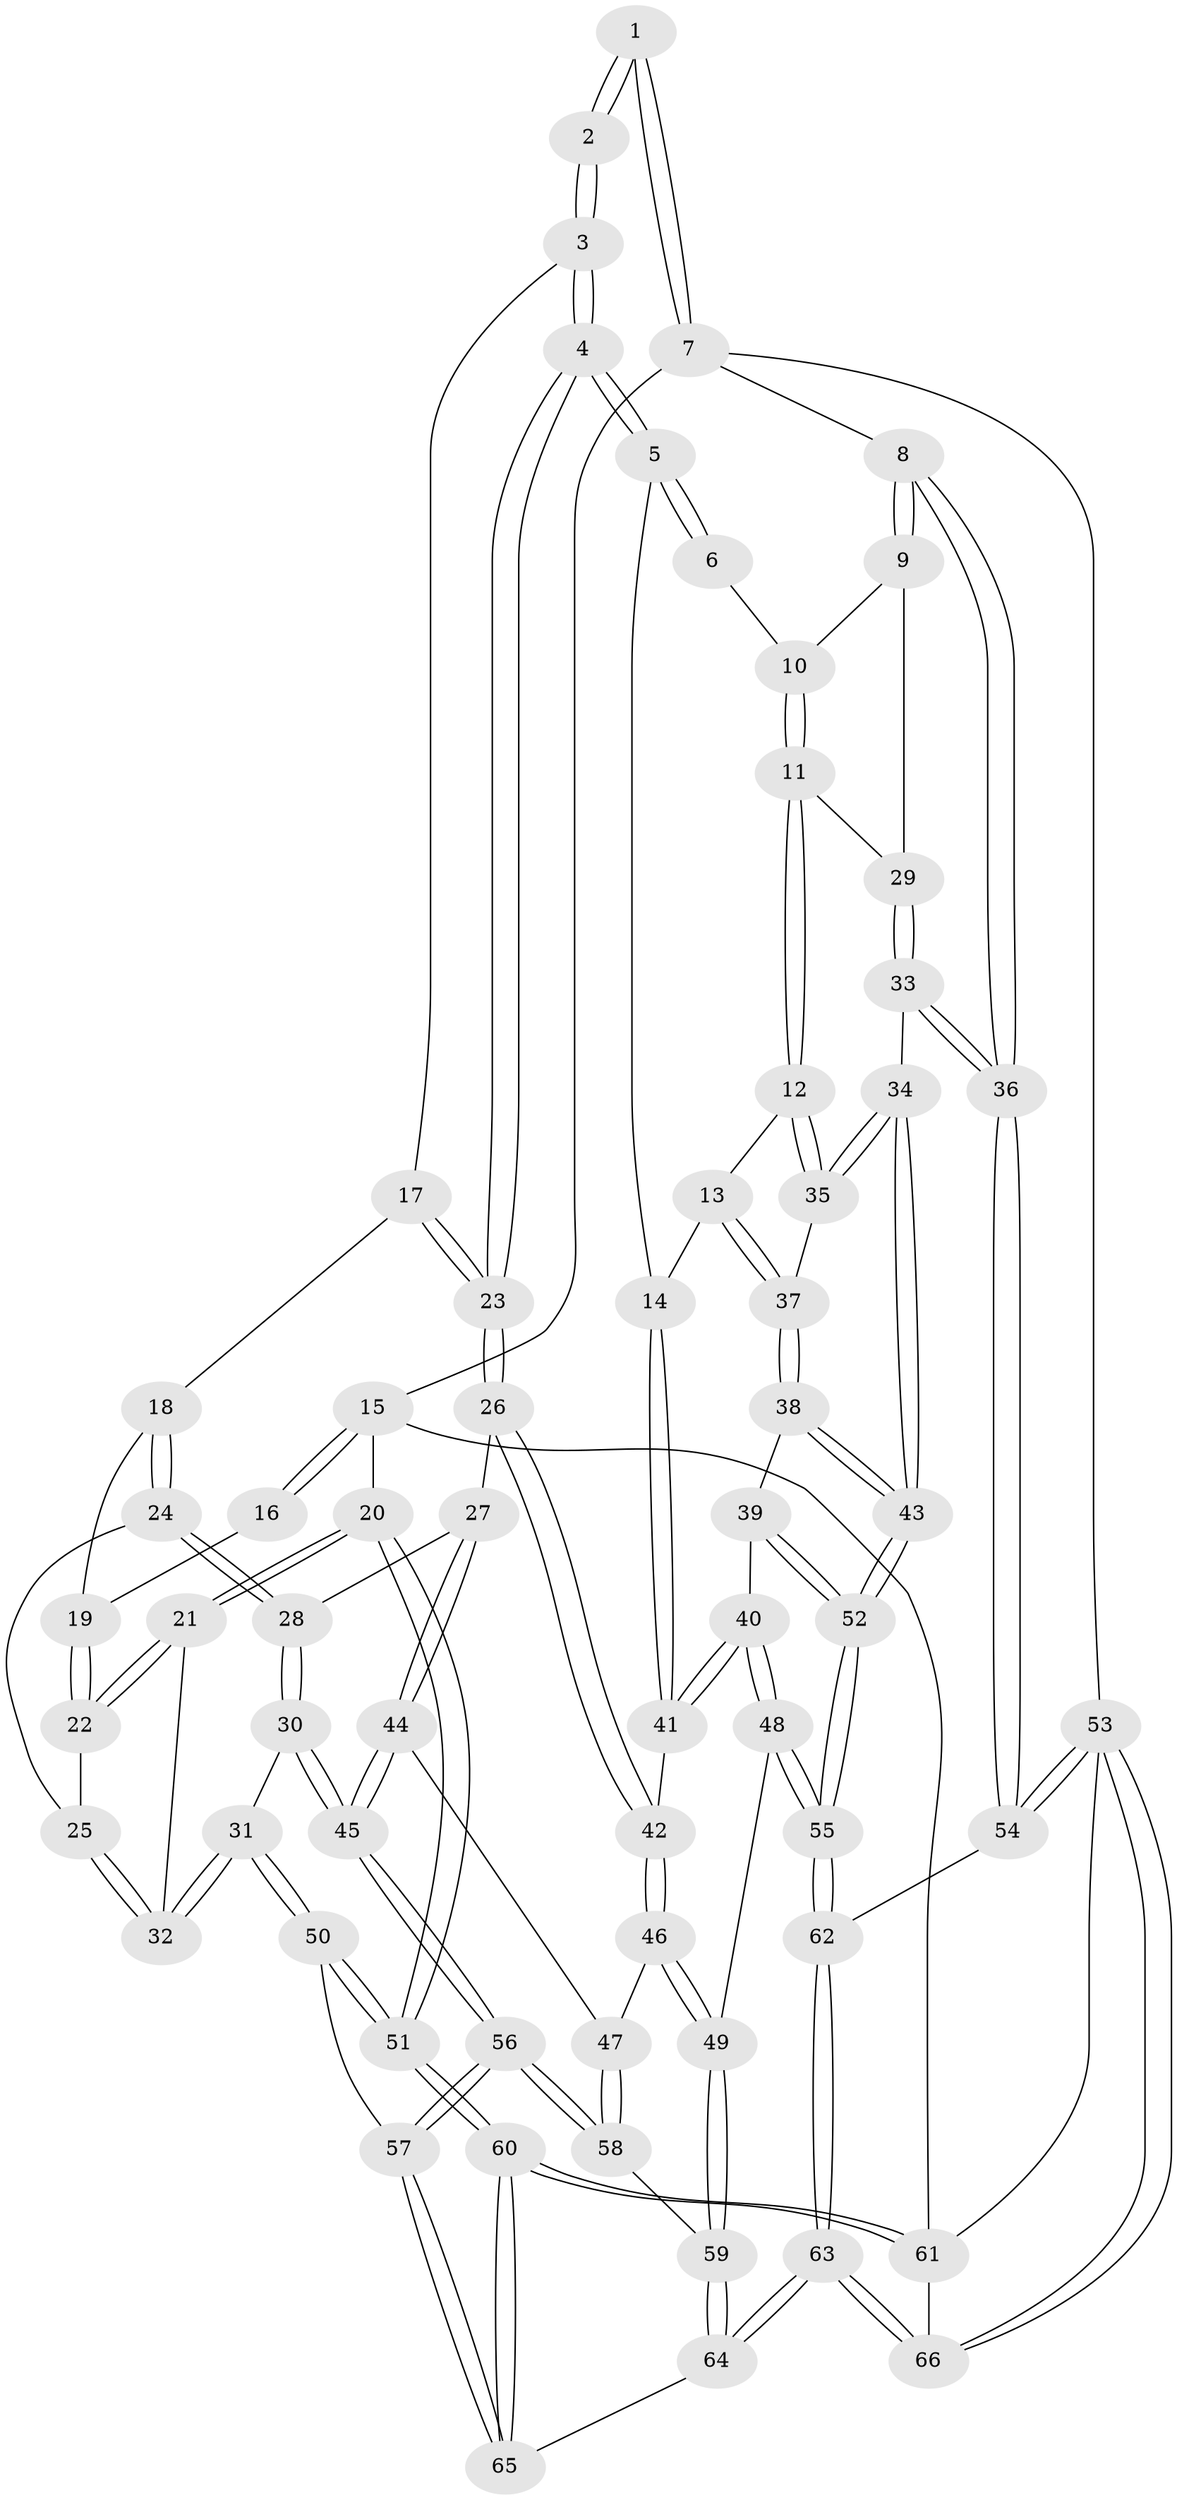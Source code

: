 // coarse degree distribution, {2: 0.2, 5: 0.15, 4: 0.25, 3: 0.35, 6: 0.05}
// Generated by graph-tools (version 1.1) at 2025/54/03/04/25 22:54:35]
// undirected, 66 vertices, 162 edges
graph export_dot {
  node [color=gray90,style=filled];
  1 [pos="+0.8478062181209579+0"];
  2 [pos="+0.3312040690583818+0"];
  3 [pos="+0.3746266891572925+0"];
  4 [pos="+0.502633442519809+0.23931289957832838"];
  5 [pos="+0.5096721558145754+0.24072684092678498"];
  6 [pos="+0.8172508148973191+0"];
  7 [pos="+1+0"];
  8 [pos="+1+0.1611927786466791"];
  9 [pos="+1+0.1935738599410984"];
  10 [pos="+0.8202945538095174+0"];
  11 [pos="+0.8121494147755183+0.2057452285064765"];
  12 [pos="+0.7438988125108722+0.24504561583874107"];
  13 [pos="+0.709074907634376+0.2538202972096088"];
  14 [pos="+0.5250988094814357+0.24790402131400174"];
  15 [pos="+0+0"];
  16 [pos="+0.16822584384971365+0"];
  17 [pos="+0.23919721926430348+0.2154793050942237"];
  18 [pos="+0.1937125278118972+0.22525105279777158"];
  19 [pos="+0.1458920289616872+0.026350233833375748"];
  20 [pos="+0+0.3443450455597366"];
  21 [pos="+0+0.3379263996232158"];
  22 [pos="+0.024288005959606975+0.27689197010286265"];
  23 [pos="+0.4790206042006894+0.2600744145744043"];
  24 [pos="+0.1925067460507761+0.22767932258974877"];
  25 [pos="+0.18576165787880963+0.233083666408622"];
  26 [pos="+0.4144633796621569+0.3436589122591741"];
  27 [pos="+0.3741407925028577+0.3902707045184929"];
  28 [pos="+0.3349413317924088+0.40175862334212153"];
  29 [pos="+0.8801209865619652+0.23288556335600832"];
  30 [pos="+0.25378857423066853+0.44570576261936456"];
  31 [pos="+0.19648677973260462+0.46004428505977"];
  32 [pos="+0.1743241202459423+0.44339166353196596"];
  33 [pos="+0.9619710221691128+0.47915976924793546"];
  34 [pos="+0.9365856239825839+0.48507263355659824"];
  35 [pos="+0.84445411753641+0.45471447238493046"];
  36 [pos="+1+0.5299899377792714"];
  37 [pos="+0.7392561671443009+0.46150255679987917"];
  38 [pos="+0.7127836884219125+0.4784429821941014"];
  39 [pos="+0.6841072728633868+0.492247968836904"];
  40 [pos="+0.6520397435752376+0.4935860780621542"];
  41 [pos="+0.6327782210091313+0.4802022113029351"];
  42 [pos="+0.5569564650955637+0.5143754270940306"];
  43 [pos="+0.829767953253504+0.6053326428763749"];
  44 [pos="+0.4294960939722631+0.5110644926509879"];
  45 [pos="+0.3603793718587801+0.6632934523883384"];
  46 [pos="+0.5038101713282239+0.5515415684367541"];
  47 [pos="+0.49393097796408597+0.5490828185169745"];
  48 [pos="+0.6248877115036092+0.6306256710744484"];
  49 [pos="+0.5516324676675315+0.6284264595544523"];
  50 [pos="+0.19410289156918584+0.46774075998351056"];
  51 [pos="+0+0.8732020626711174"];
  52 [pos="+0.7890227182527713+0.6636273719622088"];
  53 [pos="+1+1"];
  54 [pos="+1+0.5876647112175594"];
  55 [pos="+0.7539721760774055+0.7835473601573494"];
  56 [pos="+0.35939403204351406+0.6774284512847966"];
  57 [pos="+0.2233221534188936+0.7986937293708156"];
  58 [pos="+0.43091705437229905+0.6816193941195953"];
  59 [pos="+0.4891063788486781+0.7003987319149754"];
  60 [pos="+0+1"];
  61 [pos="+0+1"];
  62 [pos="+0.7558006718476095+0.7967571524823495"];
  63 [pos="+0.7198162693142656+0.9692588961536592"];
  64 [pos="+0.5881460922992215+0.8966744779429664"];
  65 [pos="+0.19854551337229753+0.8472843759795345"];
  66 [pos="+0.7691596518410072+1"];
  1 -- 2;
  1 -- 2;
  1 -- 7;
  1 -- 7;
  2 -- 3;
  2 -- 3;
  3 -- 4;
  3 -- 4;
  3 -- 17;
  4 -- 5;
  4 -- 5;
  4 -- 23;
  4 -- 23;
  5 -- 6;
  5 -- 6;
  5 -- 14;
  6 -- 10;
  7 -- 8;
  7 -- 15;
  7 -- 53;
  8 -- 9;
  8 -- 9;
  8 -- 36;
  8 -- 36;
  9 -- 10;
  9 -- 29;
  10 -- 11;
  10 -- 11;
  11 -- 12;
  11 -- 12;
  11 -- 29;
  12 -- 13;
  12 -- 35;
  12 -- 35;
  13 -- 14;
  13 -- 37;
  13 -- 37;
  14 -- 41;
  14 -- 41;
  15 -- 16;
  15 -- 16;
  15 -- 20;
  15 -- 61;
  16 -- 19;
  17 -- 18;
  17 -- 23;
  17 -- 23;
  18 -- 19;
  18 -- 24;
  18 -- 24;
  19 -- 22;
  19 -- 22;
  20 -- 21;
  20 -- 21;
  20 -- 51;
  20 -- 51;
  21 -- 22;
  21 -- 22;
  21 -- 32;
  22 -- 25;
  23 -- 26;
  23 -- 26;
  24 -- 25;
  24 -- 28;
  24 -- 28;
  25 -- 32;
  25 -- 32;
  26 -- 27;
  26 -- 42;
  26 -- 42;
  27 -- 28;
  27 -- 44;
  27 -- 44;
  28 -- 30;
  28 -- 30;
  29 -- 33;
  29 -- 33;
  30 -- 31;
  30 -- 45;
  30 -- 45;
  31 -- 32;
  31 -- 32;
  31 -- 50;
  31 -- 50;
  33 -- 34;
  33 -- 36;
  33 -- 36;
  34 -- 35;
  34 -- 35;
  34 -- 43;
  34 -- 43;
  35 -- 37;
  36 -- 54;
  36 -- 54;
  37 -- 38;
  37 -- 38;
  38 -- 39;
  38 -- 43;
  38 -- 43;
  39 -- 40;
  39 -- 52;
  39 -- 52;
  40 -- 41;
  40 -- 41;
  40 -- 48;
  40 -- 48;
  41 -- 42;
  42 -- 46;
  42 -- 46;
  43 -- 52;
  43 -- 52;
  44 -- 45;
  44 -- 45;
  44 -- 47;
  45 -- 56;
  45 -- 56;
  46 -- 47;
  46 -- 49;
  46 -- 49;
  47 -- 58;
  47 -- 58;
  48 -- 49;
  48 -- 55;
  48 -- 55;
  49 -- 59;
  49 -- 59;
  50 -- 51;
  50 -- 51;
  50 -- 57;
  51 -- 60;
  51 -- 60;
  52 -- 55;
  52 -- 55;
  53 -- 54;
  53 -- 54;
  53 -- 66;
  53 -- 66;
  53 -- 61;
  54 -- 62;
  55 -- 62;
  55 -- 62;
  56 -- 57;
  56 -- 57;
  56 -- 58;
  56 -- 58;
  57 -- 65;
  57 -- 65;
  58 -- 59;
  59 -- 64;
  59 -- 64;
  60 -- 61;
  60 -- 61;
  60 -- 65;
  60 -- 65;
  61 -- 66;
  62 -- 63;
  62 -- 63;
  63 -- 64;
  63 -- 64;
  63 -- 66;
  63 -- 66;
  64 -- 65;
}

